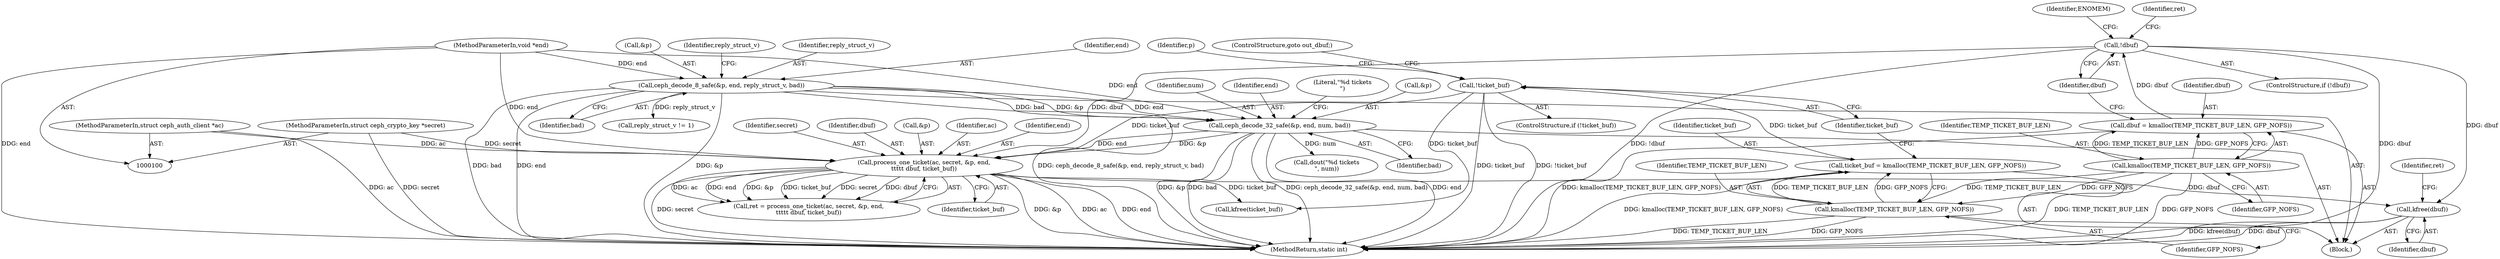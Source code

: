 digraph "1_linux_c27a3e4d667fdcad3db7b104f75659478e0c68d8_0@API" {
"1000185" [label="(Call,kfree(dbuf))"];
"1000167" [label="(Call,process_one_ticket(ac, secret, &p, end,\n\t\t\t\t\t dbuf, ticket_buf))"];
"1000101" [label="(MethodParameterIn,struct ceph_auth_client *ac)"];
"1000102" [label="(MethodParameterIn,struct ceph_crypto_key *secret)"];
"1000152" [label="(Call,ceph_decode_32_safe(&p, end, num, bad))"];
"1000139" [label="(Call,ceph_decode_8_safe(&p, end, reply_struct_v, bad))"];
"1000104" [label="(MethodParameterIn,void *end)"];
"1000121" [label="(Call,!dbuf)"];
"1000115" [label="(Call,dbuf = kmalloc(TEMP_TICKET_BUF_LEN, GFP_NOFS))"];
"1000117" [label="(Call,kmalloc(TEMP_TICKET_BUF_LEN, GFP_NOFS))"];
"1000136" [label="(Call,!ticket_buf)"];
"1000130" [label="(Call,ticket_buf = kmalloc(TEMP_TICKET_BUF_LEN, GFP_NOFS))"];
"1000132" [label="(Call,kmalloc(TEMP_TICKET_BUF_LEN, GFP_NOFS))"];
"1000122" [label="(Identifier,dbuf)"];
"1000117" [label="(Call,kmalloc(TEMP_TICKET_BUF_LEN, GFP_NOFS))"];
"1000155" [label="(Identifier,end)"];
"1000143" [label="(Identifier,reply_struct_v)"];
"1000186" [label="(Identifier,dbuf)"];
"1000141" [label="(Identifier,p)"];
"1000142" [label="(Identifier,end)"];
"1000116" [label="(Identifier,dbuf)"];
"1000118" [label="(Identifier,TEMP_TICKET_BUF_LEN)"];
"1000105" [label="(Block,)"];
"1000169" [label="(Identifier,secret)"];
"1000119" [label="(Identifier,GFP_NOFS)"];
"1000159" [label="(Literal,\"%d tickets\n\")"];
"1000136" [label="(Call,!ticket_buf)"];
"1000133" [label="(Identifier,TEMP_TICKET_BUF_LEN)"];
"1000121" [label="(Call,!dbuf)"];
"1000139" [label="(Call,ceph_decode_8_safe(&p, end, reply_struct_v, bad))"];
"1000140" [label="(Call,&p)"];
"1000144" [label="(Identifier,bad)"];
"1000120" [label="(ControlStructure,if (!dbuf))"];
"1000153" [label="(Call,&p)"];
"1000131" [label="(Identifier,ticket_buf)"];
"1000134" [label="(Identifier,GFP_NOFS)"];
"1000102" [label="(MethodParameterIn,struct ceph_crypto_key *secret)"];
"1000130" [label="(Call,ticket_buf = kmalloc(TEMP_TICKET_BUF_LEN, GFP_NOFS))"];
"1000174" [label="(Identifier,ticket_buf)"];
"1000135" [label="(ControlStructure,if (!ticket_buf))"];
"1000165" [label="(Call,ret = process_one_ticket(ac, secret, &p, end,\n\t\t\t\t\t dbuf, ticket_buf))"];
"1000137" [label="(Identifier,ticket_buf)"];
"1000185" [label="(Call,kfree(dbuf))"];
"1000156" [label="(Identifier,num)"];
"1000157" [label="(Identifier,bad)"];
"1000125" [label="(Identifier,ENOMEM)"];
"1000182" [label="(Call,kfree(ticket_buf))"];
"1000173" [label="(Identifier,dbuf)"];
"1000167" [label="(Call,process_one_ticket(ac, secret, &p, end,\n\t\t\t\t\t dbuf, ticket_buf))"];
"1000104" [label="(MethodParameterIn,void *end)"];
"1000147" [label="(Identifier,reply_struct_v)"];
"1000195" [label="(MethodReturn,static int)"];
"1000138" [label="(ControlStructure,goto out_dbuf;)"];
"1000101" [label="(MethodParameterIn,struct ceph_auth_client *ac)"];
"1000152" [label="(Call,ceph_decode_32_safe(&p, end, num, bad))"];
"1000170" [label="(Call,&p)"];
"1000115" [label="(Call,dbuf = kmalloc(TEMP_TICKET_BUF_LEN, GFP_NOFS))"];
"1000158" [label="(Call,dout(\"%d tickets\n\", num))"];
"1000127" [label="(Identifier,ret)"];
"1000168" [label="(Identifier,ac)"];
"1000188" [label="(Identifier,ret)"];
"1000146" [label="(Call,reply_struct_v != 1)"];
"1000132" [label="(Call,kmalloc(TEMP_TICKET_BUF_LEN, GFP_NOFS))"];
"1000172" [label="(Identifier,end)"];
"1000185" -> "1000105"  [label="AST: "];
"1000185" -> "1000186"  [label="CFG: "];
"1000186" -> "1000185"  [label="AST: "];
"1000188" -> "1000185"  [label="CFG: "];
"1000185" -> "1000195"  [label="DDG: kfree(dbuf)"];
"1000185" -> "1000195"  [label="DDG: dbuf"];
"1000167" -> "1000185"  [label="DDG: dbuf"];
"1000121" -> "1000185"  [label="DDG: dbuf"];
"1000167" -> "1000165"  [label="AST: "];
"1000167" -> "1000174"  [label="CFG: "];
"1000168" -> "1000167"  [label="AST: "];
"1000169" -> "1000167"  [label="AST: "];
"1000170" -> "1000167"  [label="AST: "];
"1000172" -> "1000167"  [label="AST: "];
"1000173" -> "1000167"  [label="AST: "];
"1000174" -> "1000167"  [label="AST: "];
"1000165" -> "1000167"  [label="CFG: "];
"1000167" -> "1000195"  [label="DDG: ac"];
"1000167" -> "1000195"  [label="DDG: end"];
"1000167" -> "1000195"  [label="DDG: secret"];
"1000167" -> "1000195"  [label="DDG: &p"];
"1000167" -> "1000165"  [label="DDG: ac"];
"1000167" -> "1000165"  [label="DDG: end"];
"1000167" -> "1000165"  [label="DDG: &p"];
"1000167" -> "1000165"  [label="DDG: ticket_buf"];
"1000167" -> "1000165"  [label="DDG: secret"];
"1000167" -> "1000165"  [label="DDG: dbuf"];
"1000101" -> "1000167"  [label="DDG: ac"];
"1000102" -> "1000167"  [label="DDG: secret"];
"1000152" -> "1000167"  [label="DDG: &p"];
"1000152" -> "1000167"  [label="DDG: end"];
"1000104" -> "1000167"  [label="DDG: end"];
"1000121" -> "1000167"  [label="DDG: dbuf"];
"1000136" -> "1000167"  [label="DDG: ticket_buf"];
"1000167" -> "1000182"  [label="DDG: ticket_buf"];
"1000101" -> "1000100"  [label="AST: "];
"1000101" -> "1000195"  [label="DDG: ac"];
"1000102" -> "1000100"  [label="AST: "];
"1000102" -> "1000195"  [label="DDG: secret"];
"1000152" -> "1000105"  [label="AST: "];
"1000152" -> "1000157"  [label="CFG: "];
"1000153" -> "1000152"  [label="AST: "];
"1000155" -> "1000152"  [label="AST: "];
"1000156" -> "1000152"  [label="AST: "];
"1000157" -> "1000152"  [label="AST: "];
"1000159" -> "1000152"  [label="CFG: "];
"1000152" -> "1000195"  [label="DDG: bad"];
"1000152" -> "1000195"  [label="DDG: ceph_decode_32_safe(&p, end, num, bad)"];
"1000152" -> "1000195"  [label="DDG: end"];
"1000152" -> "1000195"  [label="DDG: &p"];
"1000139" -> "1000152"  [label="DDG: &p"];
"1000139" -> "1000152"  [label="DDG: end"];
"1000139" -> "1000152"  [label="DDG: bad"];
"1000104" -> "1000152"  [label="DDG: end"];
"1000152" -> "1000158"  [label="DDG: num"];
"1000139" -> "1000105"  [label="AST: "];
"1000139" -> "1000144"  [label="CFG: "];
"1000140" -> "1000139"  [label="AST: "];
"1000142" -> "1000139"  [label="AST: "];
"1000143" -> "1000139"  [label="AST: "];
"1000144" -> "1000139"  [label="AST: "];
"1000147" -> "1000139"  [label="CFG: "];
"1000139" -> "1000195"  [label="DDG: end"];
"1000139" -> "1000195"  [label="DDG: ceph_decode_8_safe(&p, end, reply_struct_v, bad)"];
"1000139" -> "1000195"  [label="DDG: &p"];
"1000139" -> "1000195"  [label="DDG: bad"];
"1000104" -> "1000139"  [label="DDG: end"];
"1000139" -> "1000146"  [label="DDG: reply_struct_v"];
"1000104" -> "1000100"  [label="AST: "];
"1000104" -> "1000195"  [label="DDG: end"];
"1000121" -> "1000120"  [label="AST: "];
"1000121" -> "1000122"  [label="CFG: "];
"1000122" -> "1000121"  [label="AST: "];
"1000125" -> "1000121"  [label="CFG: "];
"1000127" -> "1000121"  [label="CFG: "];
"1000121" -> "1000195"  [label="DDG: !dbuf"];
"1000121" -> "1000195"  [label="DDG: dbuf"];
"1000115" -> "1000121"  [label="DDG: dbuf"];
"1000115" -> "1000105"  [label="AST: "];
"1000115" -> "1000117"  [label="CFG: "];
"1000116" -> "1000115"  [label="AST: "];
"1000117" -> "1000115"  [label="AST: "];
"1000122" -> "1000115"  [label="CFG: "];
"1000115" -> "1000195"  [label="DDG: kmalloc(TEMP_TICKET_BUF_LEN, GFP_NOFS)"];
"1000117" -> "1000115"  [label="DDG: TEMP_TICKET_BUF_LEN"];
"1000117" -> "1000115"  [label="DDG: GFP_NOFS"];
"1000117" -> "1000119"  [label="CFG: "];
"1000118" -> "1000117"  [label="AST: "];
"1000119" -> "1000117"  [label="AST: "];
"1000117" -> "1000195"  [label="DDG: TEMP_TICKET_BUF_LEN"];
"1000117" -> "1000195"  [label="DDG: GFP_NOFS"];
"1000117" -> "1000132"  [label="DDG: TEMP_TICKET_BUF_LEN"];
"1000117" -> "1000132"  [label="DDG: GFP_NOFS"];
"1000136" -> "1000135"  [label="AST: "];
"1000136" -> "1000137"  [label="CFG: "];
"1000137" -> "1000136"  [label="AST: "];
"1000138" -> "1000136"  [label="CFG: "];
"1000141" -> "1000136"  [label="CFG: "];
"1000136" -> "1000195"  [label="DDG: !ticket_buf"];
"1000136" -> "1000195"  [label="DDG: ticket_buf"];
"1000130" -> "1000136"  [label="DDG: ticket_buf"];
"1000136" -> "1000182"  [label="DDG: ticket_buf"];
"1000130" -> "1000105"  [label="AST: "];
"1000130" -> "1000132"  [label="CFG: "];
"1000131" -> "1000130"  [label="AST: "];
"1000132" -> "1000130"  [label="AST: "];
"1000137" -> "1000130"  [label="CFG: "];
"1000130" -> "1000195"  [label="DDG: kmalloc(TEMP_TICKET_BUF_LEN, GFP_NOFS)"];
"1000132" -> "1000130"  [label="DDG: TEMP_TICKET_BUF_LEN"];
"1000132" -> "1000130"  [label="DDG: GFP_NOFS"];
"1000132" -> "1000134"  [label="CFG: "];
"1000133" -> "1000132"  [label="AST: "];
"1000134" -> "1000132"  [label="AST: "];
"1000132" -> "1000195"  [label="DDG: GFP_NOFS"];
"1000132" -> "1000195"  [label="DDG: TEMP_TICKET_BUF_LEN"];
}
